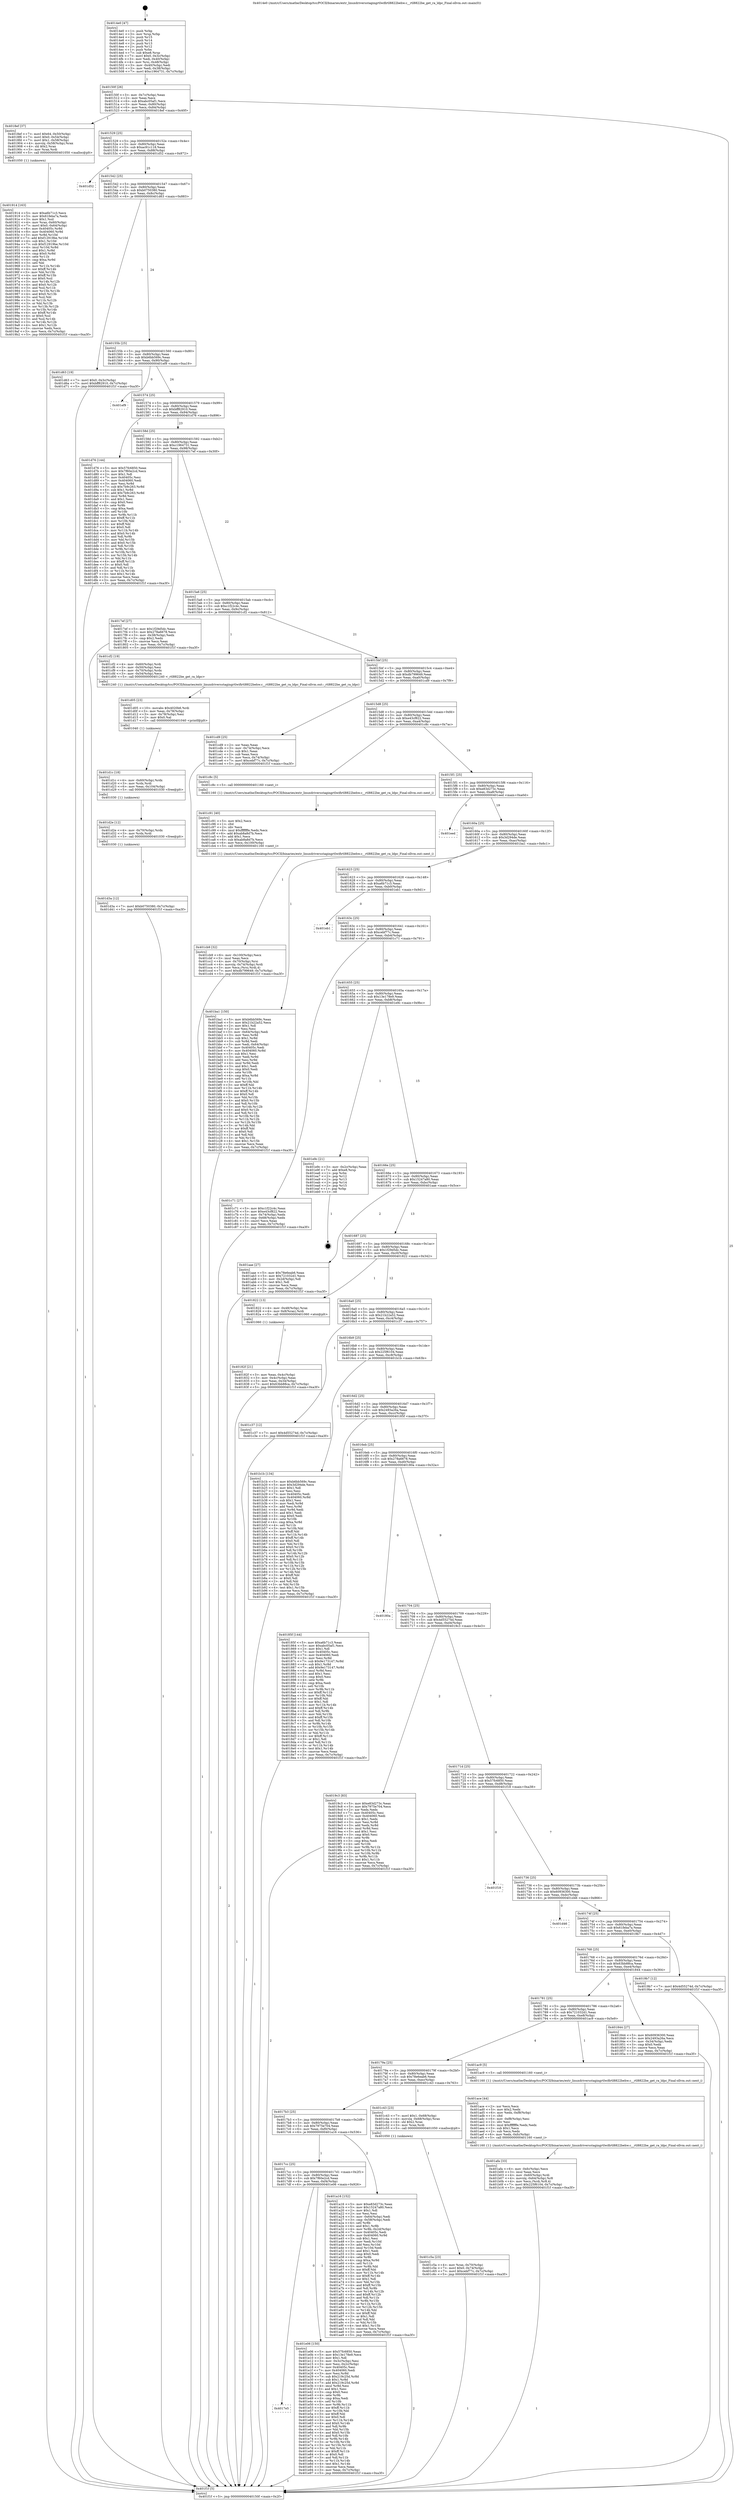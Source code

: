 digraph "0x4014e0" {
  label = "0x4014e0 (/mnt/c/Users/mathe/Desktop/tcc/POCII/binaries/extr_linuxdriversstagingrtlwifirtl8822behw.c__rtl8822be_get_ra_ldpc_Final-ollvm.out::main(0))"
  labelloc = "t"
  node[shape=record]

  Entry [label="",width=0.3,height=0.3,shape=circle,fillcolor=black,style=filled]
  "0x40150f" [label="{
     0x40150f [26]\l
     | [instrs]\l
     &nbsp;&nbsp;0x40150f \<+3\>: mov -0x7c(%rbp),%eax\l
     &nbsp;&nbsp;0x401512 \<+2\>: mov %eax,%ecx\l
     &nbsp;&nbsp;0x401514 \<+6\>: sub $0xabc05af1,%ecx\l
     &nbsp;&nbsp;0x40151a \<+3\>: mov %eax,-0x80(%rbp)\l
     &nbsp;&nbsp;0x40151d \<+6\>: mov %ecx,-0x84(%rbp)\l
     &nbsp;&nbsp;0x401523 \<+6\>: je 00000000004018ef \<main+0x40f\>\l
  }"]
  "0x4018ef" [label="{
     0x4018ef [37]\l
     | [instrs]\l
     &nbsp;&nbsp;0x4018ef \<+7\>: movl $0x64,-0x50(%rbp)\l
     &nbsp;&nbsp;0x4018f6 \<+7\>: movl $0x0,-0x54(%rbp)\l
     &nbsp;&nbsp;0x4018fd \<+7\>: movl $0x1,-0x58(%rbp)\l
     &nbsp;&nbsp;0x401904 \<+4\>: movslq -0x58(%rbp),%rax\l
     &nbsp;&nbsp;0x401908 \<+4\>: shl $0x2,%rax\l
     &nbsp;&nbsp;0x40190c \<+3\>: mov %rax,%rdi\l
     &nbsp;&nbsp;0x40190f \<+5\>: call 0000000000401050 \<malloc@plt\>\l
     | [calls]\l
     &nbsp;&nbsp;0x401050 \{1\} (unknown)\l
  }"]
  "0x401529" [label="{
     0x401529 [25]\l
     | [instrs]\l
     &nbsp;&nbsp;0x401529 \<+5\>: jmp 000000000040152e \<main+0x4e\>\l
     &nbsp;&nbsp;0x40152e \<+3\>: mov -0x80(%rbp),%eax\l
     &nbsp;&nbsp;0x401531 \<+5\>: sub $0xac91c118,%eax\l
     &nbsp;&nbsp;0x401536 \<+6\>: mov %eax,-0x88(%rbp)\l
     &nbsp;&nbsp;0x40153c \<+6\>: je 0000000000401d52 \<main+0x872\>\l
  }"]
  Exit [label="",width=0.3,height=0.3,shape=circle,fillcolor=black,style=filled,peripheries=2]
  "0x401d52" [label="{
     0x401d52\l
  }", style=dashed]
  "0x401542" [label="{
     0x401542 [25]\l
     | [instrs]\l
     &nbsp;&nbsp;0x401542 \<+5\>: jmp 0000000000401547 \<main+0x67\>\l
     &nbsp;&nbsp;0x401547 \<+3\>: mov -0x80(%rbp),%eax\l
     &nbsp;&nbsp;0x40154a \<+5\>: sub $0xb0750380,%eax\l
     &nbsp;&nbsp;0x40154f \<+6\>: mov %eax,-0x8c(%rbp)\l
     &nbsp;&nbsp;0x401555 \<+6\>: je 0000000000401d63 \<main+0x883\>\l
  }"]
  "0x4017e5" [label="{
     0x4017e5\l
  }", style=dashed]
  "0x401d63" [label="{
     0x401d63 [19]\l
     | [instrs]\l
     &nbsp;&nbsp;0x401d63 \<+7\>: movl $0x0,-0x3c(%rbp)\l
     &nbsp;&nbsp;0x401d6a \<+7\>: movl $0xbff82910,-0x7c(%rbp)\l
     &nbsp;&nbsp;0x401d71 \<+5\>: jmp 0000000000401f1f \<main+0xa3f\>\l
  }"]
  "0x40155b" [label="{
     0x40155b [25]\l
     | [instrs]\l
     &nbsp;&nbsp;0x40155b \<+5\>: jmp 0000000000401560 \<main+0x80\>\l
     &nbsp;&nbsp;0x401560 \<+3\>: mov -0x80(%rbp),%eax\l
     &nbsp;&nbsp;0x401563 \<+5\>: sub $0xb6bb569c,%eax\l
     &nbsp;&nbsp;0x401568 \<+6\>: mov %eax,-0x90(%rbp)\l
     &nbsp;&nbsp;0x40156e \<+6\>: je 0000000000401ef9 \<main+0xa19\>\l
  }"]
  "0x401e06" [label="{
     0x401e06 [150]\l
     | [instrs]\l
     &nbsp;&nbsp;0x401e06 \<+5\>: mov $0x57fc6850,%eax\l
     &nbsp;&nbsp;0x401e0b \<+5\>: mov $0x13e178e9,%ecx\l
     &nbsp;&nbsp;0x401e10 \<+2\>: mov $0x1,%dl\l
     &nbsp;&nbsp;0x401e12 \<+3\>: mov -0x3c(%rbp),%esi\l
     &nbsp;&nbsp;0x401e15 \<+3\>: mov %esi,-0x2c(%rbp)\l
     &nbsp;&nbsp;0x401e18 \<+7\>: mov 0x40405c,%esi\l
     &nbsp;&nbsp;0x401e1f \<+7\>: mov 0x404060,%edi\l
     &nbsp;&nbsp;0x401e26 \<+3\>: mov %esi,%r8d\l
     &nbsp;&nbsp;0x401e29 \<+7\>: sub $0x219c25d,%r8d\l
     &nbsp;&nbsp;0x401e30 \<+4\>: sub $0x1,%r8d\l
     &nbsp;&nbsp;0x401e34 \<+7\>: add $0x219c25d,%r8d\l
     &nbsp;&nbsp;0x401e3b \<+4\>: imul %r8d,%esi\l
     &nbsp;&nbsp;0x401e3f \<+3\>: and $0x1,%esi\l
     &nbsp;&nbsp;0x401e42 \<+3\>: cmp $0x0,%esi\l
     &nbsp;&nbsp;0x401e45 \<+4\>: sete %r9b\l
     &nbsp;&nbsp;0x401e49 \<+3\>: cmp $0xa,%edi\l
     &nbsp;&nbsp;0x401e4c \<+4\>: setl %r10b\l
     &nbsp;&nbsp;0x401e50 \<+3\>: mov %r9b,%r11b\l
     &nbsp;&nbsp;0x401e53 \<+4\>: xor $0xff,%r11b\l
     &nbsp;&nbsp;0x401e57 \<+3\>: mov %r10b,%bl\l
     &nbsp;&nbsp;0x401e5a \<+3\>: xor $0xff,%bl\l
     &nbsp;&nbsp;0x401e5d \<+3\>: xor $0x0,%dl\l
     &nbsp;&nbsp;0x401e60 \<+3\>: mov %r11b,%r14b\l
     &nbsp;&nbsp;0x401e63 \<+4\>: and $0x0,%r14b\l
     &nbsp;&nbsp;0x401e67 \<+3\>: and %dl,%r9b\l
     &nbsp;&nbsp;0x401e6a \<+3\>: mov %bl,%r15b\l
     &nbsp;&nbsp;0x401e6d \<+4\>: and $0x0,%r15b\l
     &nbsp;&nbsp;0x401e71 \<+3\>: and %dl,%r10b\l
     &nbsp;&nbsp;0x401e74 \<+3\>: or %r9b,%r14b\l
     &nbsp;&nbsp;0x401e77 \<+3\>: or %r10b,%r15b\l
     &nbsp;&nbsp;0x401e7a \<+3\>: xor %r15b,%r14b\l
     &nbsp;&nbsp;0x401e7d \<+3\>: or %bl,%r11b\l
     &nbsp;&nbsp;0x401e80 \<+4\>: xor $0xff,%r11b\l
     &nbsp;&nbsp;0x401e84 \<+3\>: or $0x0,%dl\l
     &nbsp;&nbsp;0x401e87 \<+3\>: and %dl,%r11b\l
     &nbsp;&nbsp;0x401e8a \<+3\>: or %r11b,%r14b\l
     &nbsp;&nbsp;0x401e8d \<+4\>: test $0x1,%r14b\l
     &nbsp;&nbsp;0x401e91 \<+3\>: cmovne %ecx,%eax\l
     &nbsp;&nbsp;0x401e94 \<+3\>: mov %eax,-0x7c(%rbp)\l
     &nbsp;&nbsp;0x401e97 \<+5\>: jmp 0000000000401f1f \<main+0xa3f\>\l
  }"]
  "0x401ef9" [label="{
     0x401ef9\l
  }", style=dashed]
  "0x401574" [label="{
     0x401574 [25]\l
     | [instrs]\l
     &nbsp;&nbsp;0x401574 \<+5\>: jmp 0000000000401579 \<main+0x99\>\l
     &nbsp;&nbsp;0x401579 \<+3\>: mov -0x80(%rbp),%eax\l
     &nbsp;&nbsp;0x40157c \<+5\>: sub $0xbff82910,%eax\l
     &nbsp;&nbsp;0x401581 \<+6\>: mov %eax,-0x94(%rbp)\l
     &nbsp;&nbsp;0x401587 \<+6\>: je 0000000000401d76 \<main+0x896\>\l
  }"]
  "0x401d3a" [label="{
     0x401d3a [12]\l
     | [instrs]\l
     &nbsp;&nbsp;0x401d3a \<+7\>: movl $0xb0750380,-0x7c(%rbp)\l
     &nbsp;&nbsp;0x401d41 \<+5\>: jmp 0000000000401f1f \<main+0xa3f\>\l
  }"]
  "0x401d76" [label="{
     0x401d76 [144]\l
     | [instrs]\l
     &nbsp;&nbsp;0x401d76 \<+5\>: mov $0x57fc6850,%eax\l
     &nbsp;&nbsp;0x401d7b \<+5\>: mov $0x7f60e2cd,%ecx\l
     &nbsp;&nbsp;0x401d80 \<+2\>: mov $0x1,%dl\l
     &nbsp;&nbsp;0x401d82 \<+7\>: mov 0x40405c,%esi\l
     &nbsp;&nbsp;0x401d89 \<+7\>: mov 0x404060,%edi\l
     &nbsp;&nbsp;0x401d90 \<+3\>: mov %esi,%r8d\l
     &nbsp;&nbsp;0x401d93 \<+7\>: sub $0x7b9c263,%r8d\l
     &nbsp;&nbsp;0x401d9a \<+4\>: sub $0x1,%r8d\l
     &nbsp;&nbsp;0x401d9e \<+7\>: add $0x7b9c263,%r8d\l
     &nbsp;&nbsp;0x401da5 \<+4\>: imul %r8d,%esi\l
     &nbsp;&nbsp;0x401da9 \<+3\>: and $0x1,%esi\l
     &nbsp;&nbsp;0x401dac \<+3\>: cmp $0x0,%esi\l
     &nbsp;&nbsp;0x401daf \<+4\>: sete %r9b\l
     &nbsp;&nbsp;0x401db3 \<+3\>: cmp $0xa,%edi\l
     &nbsp;&nbsp;0x401db6 \<+4\>: setl %r10b\l
     &nbsp;&nbsp;0x401dba \<+3\>: mov %r9b,%r11b\l
     &nbsp;&nbsp;0x401dbd \<+4\>: xor $0xff,%r11b\l
     &nbsp;&nbsp;0x401dc1 \<+3\>: mov %r10b,%bl\l
     &nbsp;&nbsp;0x401dc4 \<+3\>: xor $0xff,%bl\l
     &nbsp;&nbsp;0x401dc7 \<+3\>: xor $0x0,%dl\l
     &nbsp;&nbsp;0x401dca \<+3\>: mov %r11b,%r14b\l
     &nbsp;&nbsp;0x401dcd \<+4\>: and $0x0,%r14b\l
     &nbsp;&nbsp;0x401dd1 \<+3\>: and %dl,%r9b\l
     &nbsp;&nbsp;0x401dd4 \<+3\>: mov %bl,%r15b\l
     &nbsp;&nbsp;0x401dd7 \<+4\>: and $0x0,%r15b\l
     &nbsp;&nbsp;0x401ddb \<+3\>: and %dl,%r10b\l
     &nbsp;&nbsp;0x401dde \<+3\>: or %r9b,%r14b\l
     &nbsp;&nbsp;0x401de1 \<+3\>: or %r10b,%r15b\l
     &nbsp;&nbsp;0x401de4 \<+3\>: xor %r15b,%r14b\l
     &nbsp;&nbsp;0x401de7 \<+3\>: or %bl,%r11b\l
     &nbsp;&nbsp;0x401dea \<+4\>: xor $0xff,%r11b\l
     &nbsp;&nbsp;0x401dee \<+3\>: or $0x0,%dl\l
     &nbsp;&nbsp;0x401df1 \<+3\>: and %dl,%r11b\l
     &nbsp;&nbsp;0x401df4 \<+3\>: or %r11b,%r14b\l
     &nbsp;&nbsp;0x401df7 \<+4\>: test $0x1,%r14b\l
     &nbsp;&nbsp;0x401dfb \<+3\>: cmovne %ecx,%eax\l
     &nbsp;&nbsp;0x401dfe \<+3\>: mov %eax,-0x7c(%rbp)\l
     &nbsp;&nbsp;0x401e01 \<+5\>: jmp 0000000000401f1f \<main+0xa3f\>\l
  }"]
  "0x40158d" [label="{
     0x40158d [25]\l
     | [instrs]\l
     &nbsp;&nbsp;0x40158d \<+5\>: jmp 0000000000401592 \<main+0xb2\>\l
     &nbsp;&nbsp;0x401592 \<+3\>: mov -0x80(%rbp),%eax\l
     &nbsp;&nbsp;0x401595 \<+5\>: sub $0xc1964731,%eax\l
     &nbsp;&nbsp;0x40159a \<+6\>: mov %eax,-0x98(%rbp)\l
     &nbsp;&nbsp;0x4015a0 \<+6\>: je 00000000004017ef \<main+0x30f\>\l
  }"]
  "0x401d2e" [label="{
     0x401d2e [12]\l
     | [instrs]\l
     &nbsp;&nbsp;0x401d2e \<+4\>: mov -0x70(%rbp),%rdx\l
     &nbsp;&nbsp;0x401d32 \<+3\>: mov %rdx,%rdi\l
     &nbsp;&nbsp;0x401d35 \<+5\>: call 0000000000401030 \<free@plt\>\l
     | [calls]\l
     &nbsp;&nbsp;0x401030 \{1\} (unknown)\l
  }"]
  "0x4017ef" [label="{
     0x4017ef [27]\l
     | [instrs]\l
     &nbsp;&nbsp;0x4017ef \<+5\>: mov $0x1f29d5dc,%eax\l
     &nbsp;&nbsp;0x4017f4 \<+5\>: mov $0x278a6678,%ecx\l
     &nbsp;&nbsp;0x4017f9 \<+3\>: mov -0x38(%rbp),%edx\l
     &nbsp;&nbsp;0x4017fc \<+3\>: cmp $0x2,%edx\l
     &nbsp;&nbsp;0x4017ff \<+3\>: cmovne %ecx,%eax\l
     &nbsp;&nbsp;0x401802 \<+3\>: mov %eax,-0x7c(%rbp)\l
     &nbsp;&nbsp;0x401805 \<+5\>: jmp 0000000000401f1f \<main+0xa3f\>\l
  }"]
  "0x4015a6" [label="{
     0x4015a6 [25]\l
     | [instrs]\l
     &nbsp;&nbsp;0x4015a6 \<+5\>: jmp 00000000004015ab \<main+0xcb\>\l
     &nbsp;&nbsp;0x4015ab \<+3\>: mov -0x80(%rbp),%eax\l
     &nbsp;&nbsp;0x4015ae \<+5\>: sub $0xc1f22c4c,%eax\l
     &nbsp;&nbsp;0x4015b3 \<+6\>: mov %eax,-0x9c(%rbp)\l
     &nbsp;&nbsp;0x4015b9 \<+6\>: je 0000000000401cf2 \<main+0x812\>\l
  }"]
  "0x401f1f" [label="{
     0x401f1f [5]\l
     | [instrs]\l
     &nbsp;&nbsp;0x401f1f \<+5\>: jmp 000000000040150f \<main+0x2f\>\l
  }"]
  "0x4014e0" [label="{
     0x4014e0 [47]\l
     | [instrs]\l
     &nbsp;&nbsp;0x4014e0 \<+1\>: push %rbp\l
     &nbsp;&nbsp;0x4014e1 \<+3\>: mov %rsp,%rbp\l
     &nbsp;&nbsp;0x4014e4 \<+2\>: push %r15\l
     &nbsp;&nbsp;0x4014e6 \<+2\>: push %r14\l
     &nbsp;&nbsp;0x4014e8 \<+2\>: push %r13\l
     &nbsp;&nbsp;0x4014ea \<+2\>: push %r12\l
     &nbsp;&nbsp;0x4014ec \<+1\>: push %rbx\l
     &nbsp;&nbsp;0x4014ed \<+7\>: sub $0xe8,%rsp\l
     &nbsp;&nbsp;0x4014f4 \<+7\>: movl $0x0,-0x3c(%rbp)\l
     &nbsp;&nbsp;0x4014fb \<+3\>: mov %edi,-0x40(%rbp)\l
     &nbsp;&nbsp;0x4014fe \<+4\>: mov %rsi,-0x48(%rbp)\l
     &nbsp;&nbsp;0x401502 \<+3\>: mov -0x40(%rbp),%edi\l
     &nbsp;&nbsp;0x401505 \<+3\>: mov %edi,-0x38(%rbp)\l
     &nbsp;&nbsp;0x401508 \<+7\>: movl $0xc1964731,-0x7c(%rbp)\l
  }"]
  "0x401d1c" [label="{
     0x401d1c [18]\l
     | [instrs]\l
     &nbsp;&nbsp;0x401d1c \<+4\>: mov -0x60(%rbp),%rdx\l
     &nbsp;&nbsp;0x401d20 \<+3\>: mov %rdx,%rdi\l
     &nbsp;&nbsp;0x401d23 \<+6\>: mov %eax,-0x104(%rbp)\l
     &nbsp;&nbsp;0x401d29 \<+5\>: call 0000000000401030 \<free@plt\>\l
     | [calls]\l
     &nbsp;&nbsp;0x401030 \{1\} (unknown)\l
  }"]
  "0x401cf2" [label="{
     0x401cf2 [19]\l
     | [instrs]\l
     &nbsp;&nbsp;0x401cf2 \<+4\>: mov -0x60(%rbp),%rdi\l
     &nbsp;&nbsp;0x401cf6 \<+3\>: mov -0x50(%rbp),%esi\l
     &nbsp;&nbsp;0x401cf9 \<+4\>: mov -0x70(%rbp),%rdx\l
     &nbsp;&nbsp;0x401cfd \<+3\>: mov -0x54(%rbp),%ecx\l
     &nbsp;&nbsp;0x401d00 \<+5\>: call 0000000000401240 \<_rtl8822be_get_ra_ldpc\>\l
     | [calls]\l
     &nbsp;&nbsp;0x401240 \{1\} (/mnt/c/Users/mathe/Desktop/tcc/POCII/binaries/extr_linuxdriversstagingrtlwifirtl8822behw.c__rtl8822be_get_ra_ldpc_Final-ollvm.out::_rtl8822be_get_ra_ldpc)\l
  }"]
  "0x4015bf" [label="{
     0x4015bf [25]\l
     | [instrs]\l
     &nbsp;&nbsp;0x4015bf \<+5\>: jmp 00000000004015c4 \<main+0xe4\>\l
     &nbsp;&nbsp;0x4015c4 \<+3\>: mov -0x80(%rbp),%eax\l
     &nbsp;&nbsp;0x4015c7 \<+5\>: sub $0xdb799649,%eax\l
     &nbsp;&nbsp;0x4015cc \<+6\>: mov %eax,-0xa0(%rbp)\l
     &nbsp;&nbsp;0x4015d2 \<+6\>: je 0000000000401cd9 \<main+0x7f9\>\l
  }"]
  "0x401d05" [label="{
     0x401d05 [23]\l
     | [instrs]\l
     &nbsp;&nbsp;0x401d05 \<+10\>: movabs $0x4020b6,%rdi\l
     &nbsp;&nbsp;0x401d0f \<+3\>: mov %eax,-0x78(%rbp)\l
     &nbsp;&nbsp;0x401d12 \<+3\>: mov -0x78(%rbp),%esi\l
     &nbsp;&nbsp;0x401d15 \<+2\>: mov $0x0,%al\l
     &nbsp;&nbsp;0x401d17 \<+5\>: call 0000000000401040 \<printf@plt\>\l
     | [calls]\l
     &nbsp;&nbsp;0x401040 \{1\} (unknown)\l
  }"]
  "0x401cd9" [label="{
     0x401cd9 [25]\l
     | [instrs]\l
     &nbsp;&nbsp;0x401cd9 \<+2\>: xor %eax,%eax\l
     &nbsp;&nbsp;0x401cdb \<+3\>: mov -0x74(%rbp),%ecx\l
     &nbsp;&nbsp;0x401cde \<+3\>: sub $0x1,%eax\l
     &nbsp;&nbsp;0x401ce1 \<+2\>: sub %eax,%ecx\l
     &nbsp;&nbsp;0x401ce3 \<+3\>: mov %ecx,-0x74(%rbp)\l
     &nbsp;&nbsp;0x401ce6 \<+7\>: movl $0xcebf77c,-0x7c(%rbp)\l
     &nbsp;&nbsp;0x401ced \<+5\>: jmp 0000000000401f1f \<main+0xa3f\>\l
  }"]
  "0x4015d8" [label="{
     0x4015d8 [25]\l
     | [instrs]\l
     &nbsp;&nbsp;0x4015d8 \<+5\>: jmp 00000000004015dd \<main+0xfd\>\l
     &nbsp;&nbsp;0x4015dd \<+3\>: mov -0x80(%rbp),%eax\l
     &nbsp;&nbsp;0x4015e0 \<+5\>: sub $0xe43cf822,%eax\l
     &nbsp;&nbsp;0x4015e5 \<+6\>: mov %eax,-0xa4(%rbp)\l
     &nbsp;&nbsp;0x4015eb \<+6\>: je 0000000000401c8c \<main+0x7ac\>\l
  }"]
  "0x401cb9" [label="{
     0x401cb9 [32]\l
     | [instrs]\l
     &nbsp;&nbsp;0x401cb9 \<+6\>: mov -0x100(%rbp),%ecx\l
     &nbsp;&nbsp;0x401cbf \<+3\>: imul %eax,%ecx\l
     &nbsp;&nbsp;0x401cc2 \<+4\>: mov -0x70(%rbp),%rsi\l
     &nbsp;&nbsp;0x401cc6 \<+4\>: movslq -0x74(%rbp),%rdi\l
     &nbsp;&nbsp;0x401cca \<+3\>: mov %ecx,(%rsi,%rdi,4)\l
     &nbsp;&nbsp;0x401ccd \<+7\>: movl $0xdb799649,-0x7c(%rbp)\l
     &nbsp;&nbsp;0x401cd4 \<+5\>: jmp 0000000000401f1f \<main+0xa3f\>\l
  }"]
  "0x401c8c" [label="{
     0x401c8c [5]\l
     | [instrs]\l
     &nbsp;&nbsp;0x401c8c \<+5\>: call 0000000000401160 \<next_i\>\l
     | [calls]\l
     &nbsp;&nbsp;0x401160 \{1\} (/mnt/c/Users/mathe/Desktop/tcc/POCII/binaries/extr_linuxdriversstagingrtlwifirtl8822behw.c__rtl8822be_get_ra_ldpc_Final-ollvm.out::next_i)\l
  }"]
  "0x4015f1" [label="{
     0x4015f1 [25]\l
     | [instrs]\l
     &nbsp;&nbsp;0x4015f1 \<+5\>: jmp 00000000004015f6 \<main+0x116\>\l
     &nbsp;&nbsp;0x4015f6 \<+3\>: mov -0x80(%rbp),%eax\l
     &nbsp;&nbsp;0x4015f9 \<+5\>: sub $0xe83d273c,%eax\l
     &nbsp;&nbsp;0x4015fe \<+6\>: mov %eax,-0xa8(%rbp)\l
     &nbsp;&nbsp;0x401604 \<+6\>: je 0000000000401eed \<main+0xa0d\>\l
  }"]
  "0x401c91" [label="{
     0x401c91 [40]\l
     | [instrs]\l
     &nbsp;&nbsp;0x401c91 \<+5\>: mov $0x2,%ecx\l
     &nbsp;&nbsp;0x401c96 \<+1\>: cltd\l
     &nbsp;&nbsp;0x401c97 \<+2\>: idiv %ecx\l
     &nbsp;&nbsp;0x401c99 \<+6\>: imul $0xfffffffe,%edx,%ecx\l
     &nbsp;&nbsp;0x401c9f \<+6\>: add $0xab8a8d7b,%ecx\l
     &nbsp;&nbsp;0x401ca5 \<+3\>: add $0x1,%ecx\l
     &nbsp;&nbsp;0x401ca8 \<+6\>: sub $0xab8a8d7b,%ecx\l
     &nbsp;&nbsp;0x401cae \<+6\>: mov %ecx,-0x100(%rbp)\l
     &nbsp;&nbsp;0x401cb4 \<+5\>: call 0000000000401160 \<next_i\>\l
     | [calls]\l
     &nbsp;&nbsp;0x401160 \{1\} (/mnt/c/Users/mathe/Desktop/tcc/POCII/binaries/extr_linuxdriversstagingrtlwifirtl8822behw.c__rtl8822be_get_ra_ldpc_Final-ollvm.out::next_i)\l
  }"]
  "0x401eed" [label="{
     0x401eed\l
  }", style=dashed]
  "0x40160a" [label="{
     0x40160a [25]\l
     | [instrs]\l
     &nbsp;&nbsp;0x40160a \<+5\>: jmp 000000000040160f \<main+0x12f\>\l
     &nbsp;&nbsp;0x40160f \<+3\>: mov -0x80(%rbp),%eax\l
     &nbsp;&nbsp;0x401612 \<+5\>: sub $0x3d294de,%eax\l
     &nbsp;&nbsp;0x401617 \<+6\>: mov %eax,-0xac(%rbp)\l
     &nbsp;&nbsp;0x40161d \<+6\>: je 0000000000401ba1 \<main+0x6c1\>\l
  }"]
  "0x401c5a" [label="{
     0x401c5a [23]\l
     | [instrs]\l
     &nbsp;&nbsp;0x401c5a \<+4\>: mov %rax,-0x70(%rbp)\l
     &nbsp;&nbsp;0x401c5e \<+7\>: movl $0x0,-0x74(%rbp)\l
     &nbsp;&nbsp;0x401c65 \<+7\>: movl $0xcebf77c,-0x7c(%rbp)\l
     &nbsp;&nbsp;0x401c6c \<+5\>: jmp 0000000000401f1f \<main+0xa3f\>\l
  }"]
  "0x401ba1" [label="{
     0x401ba1 [150]\l
     | [instrs]\l
     &nbsp;&nbsp;0x401ba1 \<+5\>: mov $0xb6bb569c,%eax\l
     &nbsp;&nbsp;0x401ba6 \<+5\>: mov $0x21b22a52,%ecx\l
     &nbsp;&nbsp;0x401bab \<+2\>: mov $0x1,%dl\l
     &nbsp;&nbsp;0x401bad \<+2\>: xor %esi,%esi\l
     &nbsp;&nbsp;0x401baf \<+3\>: mov -0x64(%rbp),%edi\l
     &nbsp;&nbsp;0x401bb2 \<+3\>: mov %esi,%r8d\l
     &nbsp;&nbsp;0x401bb5 \<+4\>: sub $0x1,%r8d\l
     &nbsp;&nbsp;0x401bb9 \<+3\>: sub %r8d,%edi\l
     &nbsp;&nbsp;0x401bbc \<+3\>: mov %edi,-0x64(%rbp)\l
     &nbsp;&nbsp;0x401bbf \<+7\>: mov 0x40405c,%edi\l
     &nbsp;&nbsp;0x401bc6 \<+8\>: mov 0x404060,%r8d\l
     &nbsp;&nbsp;0x401bce \<+3\>: sub $0x1,%esi\l
     &nbsp;&nbsp;0x401bd1 \<+3\>: mov %edi,%r9d\l
     &nbsp;&nbsp;0x401bd4 \<+3\>: add %esi,%r9d\l
     &nbsp;&nbsp;0x401bd7 \<+4\>: imul %r9d,%edi\l
     &nbsp;&nbsp;0x401bdb \<+3\>: and $0x1,%edi\l
     &nbsp;&nbsp;0x401bde \<+3\>: cmp $0x0,%edi\l
     &nbsp;&nbsp;0x401be1 \<+4\>: sete %r10b\l
     &nbsp;&nbsp;0x401be5 \<+4\>: cmp $0xa,%r8d\l
     &nbsp;&nbsp;0x401be9 \<+4\>: setl %r11b\l
     &nbsp;&nbsp;0x401bed \<+3\>: mov %r10b,%bl\l
     &nbsp;&nbsp;0x401bf0 \<+3\>: xor $0xff,%bl\l
     &nbsp;&nbsp;0x401bf3 \<+3\>: mov %r11b,%r14b\l
     &nbsp;&nbsp;0x401bf6 \<+4\>: xor $0xff,%r14b\l
     &nbsp;&nbsp;0x401bfa \<+3\>: xor $0x0,%dl\l
     &nbsp;&nbsp;0x401bfd \<+3\>: mov %bl,%r15b\l
     &nbsp;&nbsp;0x401c00 \<+4\>: and $0x0,%r15b\l
     &nbsp;&nbsp;0x401c04 \<+3\>: and %dl,%r10b\l
     &nbsp;&nbsp;0x401c07 \<+3\>: mov %r14b,%r12b\l
     &nbsp;&nbsp;0x401c0a \<+4\>: and $0x0,%r12b\l
     &nbsp;&nbsp;0x401c0e \<+3\>: and %dl,%r11b\l
     &nbsp;&nbsp;0x401c11 \<+3\>: or %r10b,%r15b\l
     &nbsp;&nbsp;0x401c14 \<+3\>: or %r11b,%r12b\l
     &nbsp;&nbsp;0x401c17 \<+3\>: xor %r12b,%r15b\l
     &nbsp;&nbsp;0x401c1a \<+3\>: or %r14b,%bl\l
     &nbsp;&nbsp;0x401c1d \<+3\>: xor $0xff,%bl\l
     &nbsp;&nbsp;0x401c20 \<+3\>: or $0x0,%dl\l
     &nbsp;&nbsp;0x401c23 \<+2\>: and %dl,%bl\l
     &nbsp;&nbsp;0x401c25 \<+3\>: or %bl,%r15b\l
     &nbsp;&nbsp;0x401c28 \<+4\>: test $0x1,%r15b\l
     &nbsp;&nbsp;0x401c2c \<+3\>: cmovne %ecx,%eax\l
     &nbsp;&nbsp;0x401c2f \<+3\>: mov %eax,-0x7c(%rbp)\l
     &nbsp;&nbsp;0x401c32 \<+5\>: jmp 0000000000401f1f \<main+0xa3f\>\l
  }"]
  "0x401623" [label="{
     0x401623 [25]\l
     | [instrs]\l
     &nbsp;&nbsp;0x401623 \<+5\>: jmp 0000000000401628 \<main+0x148\>\l
     &nbsp;&nbsp;0x401628 \<+3\>: mov -0x80(%rbp),%eax\l
     &nbsp;&nbsp;0x40162b \<+5\>: sub $0xa6b71c3,%eax\l
     &nbsp;&nbsp;0x401630 \<+6\>: mov %eax,-0xb0(%rbp)\l
     &nbsp;&nbsp;0x401636 \<+6\>: je 0000000000401eb1 \<main+0x9d1\>\l
  }"]
  "0x401afa" [label="{
     0x401afa [33]\l
     | [instrs]\l
     &nbsp;&nbsp;0x401afa \<+6\>: mov -0xfc(%rbp),%ecx\l
     &nbsp;&nbsp;0x401b00 \<+3\>: imul %eax,%ecx\l
     &nbsp;&nbsp;0x401b03 \<+4\>: mov -0x60(%rbp),%rdi\l
     &nbsp;&nbsp;0x401b07 \<+4\>: movslq -0x64(%rbp),%r8\l
     &nbsp;&nbsp;0x401b0b \<+4\>: mov %ecx,(%rdi,%r8,4)\l
     &nbsp;&nbsp;0x401b0f \<+7\>: movl $0x225f6104,-0x7c(%rbp)\l
     &nbsp;&nbsp;0x401b16 \<+5\>: jmp 0000000000401f1f \<main+0xa3f\>\l
  }"]
  "0x401eb1" [label="{
     0x401eb1\l
  }", style=dashed]
  "0x40163c" [label="{
     0x40163c [25]\l
     | [instrs]\l
     &nbsp;&nbsp;0x40163c \<+5\>: jmp 0000000000401641 \<main+0x161\>\l
     &nbsp;&nbsp;0x401641 \<+3\>: mov -0x80(%rbp),%eax\l
     &nbsp;&nbsp;0x401644 \<+5\>: sub $0xcebf77c,%eax\l
     &nbsp;&nbsp;0x401649 \<+6\>: mov %eax,-0xb4(%rbp)\l
     &nbsp;&nbsp;0x40164f \<+6\>: je 0000000000401c71 \<main+0x791\>\l
  }"]
  "0x401ace" [label="{
     0x401ace [44]\l
     | [instrs]\l
     &nbsp;&nbsp;0x401ace \<+2\>: xor %ecx,%ecx\l
     &nbsp;&nbsp;0x401ad0 \<+5\>: mov $0x2,%edx\l
     &nbsp;&nbsp;0x401ad5 \<+6\>: mov %edx,-0xf8(%rbp)\l
     &nbsp;&nbsp;0x401adb \<+1\>: cltd\l
     &nbsp;&nbsp;0x401adc \<+6\>: mov -0xf8(%rbp),%esi\l
     &nbsp;&nbsp;0x401ae2 \<+2\>: idiv %esi\l
     &nbsp;&nbsp;0x401ae4 \<+6\>: imul $0xfffffffe,%edx,%edx\l
     &nbsp;&nbsp;0x401aea \<+3\>: sub $0x1,%ecx\l
     &nbsp;&nbsp;0x401aed \<+2\>: sub %ecx,%edx\l
     &nbsp;&nbsp;0x401aef \<+6\>: mov %edx,-0xfc(%rbp)\l
     &nbsp;&nbsp;0x401af5 \<+5\>: call 0000000000401160 \<next_i\>\l
     | [calls]\l
     &nbsp;&nbsp;0x401160 \{1\} (/mnt/c/Users/mathe/Desktop/tcc/POCII/binaries/extr_linuxdriversstagingrtlwifirtl8822behw.c__rtl8822be_get_ra_ldpc_Final-ollvm.out::next_i)\l
  }"]
  "0x401c71" [label="{
     0x401c71 [27]\l
     | [instrs]\l
     &nbsp;&nbsp;0x401c71 \<+5\>: mov $0xc1f22c4c,%eax\l
     &nbsp;&nbsp;0x401c76 \<+5\>: mov $0xe43cf822,%ecx\l
     &nbsp;&nbsp;0x401c7b \<+3\>: mov -0x74(%rbp),%edx\l
     &nbsp;&nbsp;0x401c7e \<+3\>: cmp -0x68(%rbp),%edx\l
     &nbsp;&nbsp;0x401c81 \<+3\>: cmovl %ecx,%eax\l
     &nbsp;&nbsp;0x401c84 \<+3\>: mov %eax,-0x7c(%rbp)\l
     &nbsp;&nbsp;0x401c87 \<+5\>: jmp 0000000000401f1f \<main+0xa3f\>\l
  }"]
  "0x401655" [label="{
     0x401655 [25]\l
     | [instrs]\l
     &nbsp;&nbsp;0x401655 \<+5\>: jmp 000000000040165a \<main+0x17a\>\l
     &nbsp;&nbsp;0x40165a \<+3\>: mov -0x80(%rbp),%eax\l
     &nbsp;&nbsp;0x40165d \<+5\>: sub $0x13e178e9,%eax\l
     &nbsp;&nbsp;0x401662 \<+6\>: mov %eax,-0xb8(%rbp)\l
     &nbsp;&nbsp;0x401668 \<+6\>: je 0000000000401e9c \<main+0x9bc\>\l
  }"]
  "0x4017cc" [label="{
     0x4017cc [25]\l
     | [instrs]\l
     &nbsp;&nbsp;0x4017cc \<+5\>: jmp 00000000004017d1 \<main+0x2f1\>\l
     &nbsp;&nbsp;0x4017d1 \<+3\>: mov -0x80(%rbp),%eax\l
     &nbsp;&nbsp;0x4017d4 \<+5\>: sub $0x7f60e2cd,%eax\l
     &nbsp;&nbsp;0x4017d9 \<+6\>: mov %eax,-0xf4(%rbp)\l
     &nbsp;&nbsp;0x4017df \<+6\>: je 0000000000401e06 \<main+0x926\>\l
  }"]
  "0x401e9c" [label="{
     0x401e9c [21]\l
     | [instrs]\l
     &nbsp;&nbsp;0x401e9c \<+3\>: mov -0x2c(%rbp),%eax\l
     &nbsp;&nbsp;0x401e9f \<+7\>: add $0xe8,%rsp\l
     &nbsp;&nbsp;0x401ea6 \<+1\>: pop %rbx\l
     &nbsp;&nbsp;0x401ea7 \<+2\>: pop %r12\l
     &nbsp;&nbsp;0x401ea9 \<+2\>: pop %r13\l
     &nbsp;&nbsp;0x401eab \<+2\>: pop %r14\l
     &nbsp;&nbsp;0x401ead \<+2\>: pop %r15\l
     &nbsp;&nbsp;0x401eaf \<+1\>: pop %rbp\l
     &nbsp;&nbsp;0x401eb0 \<+1\>: ret\l
  }"]
  "0x40166e" [label="{
     0x40166e [25]\l
     | [instrs]\l
     &nbsp;&nbsp;0x40166e \<+5\>: jmp 0000000000401673 \<main+0x193\>\l
     &nbsp;&nbsp;0x401673 \<+3\>: mov -0x80(%rbp),%eax\l
     &nbsp;&nbsp;0x401676 \<+5\>: sub $0x15247a80,%eax\l
     &nbsp;&nbsp;0x40167b \<+6\>: mov %eax,-0xbc(%rbp)\l
     &nbsp;&nbsp;0x401681 \<+6\>: je 0000000000401aae \<main+0x5ce\>\l
  }"]
  "0x401a16" [label="{
     0x401a16 [152]\l
     | [instrs]\l
     &nbsp;&nbsp;0x401a16 \<+5\>: mov $0xe83d273c,%eax\l
     &nbsp;&nbsp;0x401a1b \<+5\>: mov $0x15247a80,%ecx\l
     &nbsp;&nbsp;0x401a20 \<+2\>: mov $0x1,%dl\l
     &nbsp;&nbsp;0x401a22 \<+2\>: xor %esi,%esi\l
     &nbsp;&nbsp;0x401a24 \<+3\>: mov -0x64(%rbp),%edi\l
     &nbsp;&nbsp;0x401a27 \<+3\>: cmp -0x58(%rbp),%edi\l
     &nbsp;&nbsp;0x401a2a \<+4\>: setl %r8b\l
     &nbsp;&nbsp;0x401a2e \<+4\>: and $0x1,%r8b\l
     &nbsp;&nbsp;0x401a32 \<+4\>: mov %r8b,-0x2d(%rbp)\l
     &nbsp;&nbsp;0x401a36 \<+7\>: mov 0x40405c,%edi\l
     &nbsp;&nbsp;0x401a3d \<+8\>: mov 0x404060,%r9d\l
     &nbsp;&nbsp;0x401a45 \<+3\>: sub $0x1,%esi\l
     &nbsp;&nbsp;0x401a48 \<+3\>: mov %edi,%r10d\l
     &nbsp;&nbsp;0x401a4b \<+3\>: add %esi,%r10d\l
     &nbsp;&nbsp;0x401a4e \<+4\>: imul %r10d,%edi\l
     &nbsp;&nbsp;0x401a52 \<+3\>: and $0x1,%edi\l
     &nbsp;&nbsp;0x401a55 \<+3\>: cmp $0x0,%edi\l
     &nbsp;&nbsp;0x401a58 \<+4\>: sete %r8b\l
     &nbsp;&nbsp;0x401a5c \<+4\>: cmp $0xa,%r9d\l
     &nbsp;&nbsp;0x401a60 \<+4\>: setl %r11b\l
     &nbsp;&nbsp;0x401a64 \<+3\>: mov %r8b,%bl\l
     &nbsp;&nbsp;0x401a67 \<+3\>: xor $0xff,%bl\l
     &nbsp;&nbsp;0x401a6a \<+3\>: mov %r11b,%r14b\l
     &nbsp;&nbsp;0x401a6d \<+4\>: xor $0xff,%r14b\l
     &nbsp;&nbsp;0x401a71 \<+3\>: xor $0x1,%dl\l
     &nbsp;&nbsp;0x401a74 \<+3\>: mov %bl,%r15b\l
     &nbsp;&nbsp;0x401a77 \<+4\>: and $0xff,%r15b\l
     &nbsp;&nbsp;0x401a7b \<+3\>: and %dl,%r8b\l
     &nbsp;&nbsp;0x401a7e \<+3\>: mov %r14b,%r12b\l
     &nbsp;&nbsp;0x401a81 \<+4\>: and $0xff,%r12b\l
     &nbsp;&nbsp;0x401a85 \<+3\>: and %dl,%r11b\l
     &nbsp;&nbsp;0x401a88 \<+3\>: or %r8b,%r15b\l
     &nbsp;&nbsp;0x401a8b \<+3\>: or %r11b,%r12b\l
     &nbsp;&nbsp;0x401a8e \<+3\>: xor %r12b,%r15b\l
     &nbsp;&nbsp;0x401a91 \<+3\>: or %r14b,%bl\l
     &nbsp;&nbsp;0x401a94 \<+3\>: xor $0xff,%bl\l
     &nbsp;&nbsp;0x401a97 \<+3\>: or $0x1,%dl\l
     &nbsp;&nbsp;0x401a9a \<+2\>: and %dl,%bl\l
     &nbsp;&nbsp;0x401a9c \<+3\>: or %bl,%r15b\l
     &nbsp;&nbsp;0x401a9f \<+4\>: test $0x1,%r15b\l
     &nbsp;&nbsp;0x401aa3 \<+3\>: cmovne %ecx,%eax\l
     &nbsp;&nbsp;0x401aa6 \<+3\>: mov %eax,-0x7c(%rbp)\l
     &nbsp;&nbsp;0x401aa9 \<+5\>: jmp 0000000000401f1f \<main+0xa3f\>\l
  }"]
  "0x401aae" [label="{
     0x401aae [27]\l
     | [instrs]\l
     &nbsp;&nbsp;0x401aae \<+5\>: mov $0x78e6eab6,%eax\l
     &nbsp;&nbsp;0x401ab3 \<+5\>: mov $0x721032d1,%ecx\l
     &nbsp;&nbsp;0x401ab8 \<+3\>: mov -0x2d(%rbp),%dl\l
     &nbsp;&nbsp;0x401abb \<+3\>: test $0x1,%dl\l
     &nbsp;&nbsp;0x401abe \<+3\>: cmovne %ecx,%eax\l
     &nbsp;&nbsp;0x401ac1 \<+3\>: mov %eax,-0x7c(%rbp)\l
     &nbsp;&nbsp;0x401ac4 \<+5\>: jmp 0000000000401f1f \<main+0xa3f\>\l
  }"]
  "0x401687" [label="{
     0x401687 [25]\l
     | [instrs]\l
     &nbsp;&nbsp;0x401687 \<+5\>: jmp 000000000040168c \<main+0x1ac\>\l
     &nbsp;&nbsp;0x40168c \<+3\>: mov -0x80(%rbp),%eax\l
     &nbsp;&nbsp;0x40168f \<+5\>: sub $0x1f29d5dc,%eax\l
     &nbsp;&nbsp;0x401694 \<+6\>: mov %eax,-0xc0(%rbp)\l
     &nbsp;&nbsp;0x40169a \<+6\>: je 0000000000401822 \<main+0x342\>\l
  }"]
  "0x4017b3" [label="{
     0x4017b3 [25]\l
     | [instrs]\l
     &nbsp;&nbsp;0x4017b3 \<+5\>: jmp 00000000004017b8 \<main+0x2d8\>\l
     &nbsp;&nbsp;0x4017b8 \<+3\>: mov -0x80(%rbp),%eax\l
     &nbsp;&nbsp;0x4017bb \<+5\>: sub $0x7975e704,%eax\l
     &nbsp;&nbsp;0x4017c0 \<+6\>: mov %eax,-0xf0(%rbp)\l
     &nbsp;&nbsp;0x4017c6 \<+6\>: je 0000000000401a16 \<main+0x536\>\l
  }"]
  "0x401822" [label="{
     0x401822 [13]\l
     | [instrs]\l
     &nbsp;&nbsp;0x401822 \<+4\>: mov -0x48(%rbp),%rax\l
     &nbsp;&nbsp;0x401826 \<+4\>: mov 0x8(%rax),%rdi\l
     &nbsp;&nbsp;0x40182a \<+5\>: call 0000000000401060 \<atoi@plt\>\l
     | [calls]\l
     &nbsp;&nbsp;0x401060 \{1\} (unknown)\l
  }"]
  "0x4016a0" [label="{
     0x4016a0 [25]\l
     | [instrs]\l
     &nbsp;&nbsp;0x4016a0 \<+5\>: jmp 00000000004016a5 \<main+0x1c5\>\l
     &nbsp;&nbsp;0x4016a5 \<+3\>: mov -0x80(%rbp),%eax\l
     &nbsp;&nbsp;0x4016a8 \<+5\>: sub $0x21b22a52,%eax\l
     &nbsp;&nbsp;0x4016ad \<+6\>: mov %eax,-0xc4(%rbp)\l
     &nbsp;&nbsp;0x4016b3 \<+6\>: je 0000000000401c37 \<main+0x757\>\l
  }"]
  "0x40182f" [label="{
     0x40182f [21]\l
     | [instrs]\l
     &nbsp;&nbsp;0x40182f \<+3\>: mov %eax,-0x4c(%rbp)\l
     &nbsp;&nbsp;0x401832 \<+3\>: mov -0x4c(%rbp),%eax\l
     &nbsp;&nbsp;0x401835 \<+3\>: mov %eax,-0x34(%rbp)\l
     &nbsp;&nbsp;0x401838 \<+7\>: movl $0x63bb88ca,-0x7c(%rbp)\l
     &nbsp;&nbsp;0x40183f \<+5\>: jmp 0000000000401f1f \<main+0xa3f\>\l
  }"]
  "0x401c43" [label="{
     0x401c43 [23]\l
     | [instrs]\l
     &nbsp;&nbsp;0x401c43 \<+7\>: movl $0x1,-0x68(%rbp)\l
     &nbsp;&nbsp;0x401c4a \<+4\>: movslq -0x68(%rbp),%rax\l
     &nbsp;&nbsp;0x401c4e \<+4\>: shl $0x2,%rax\l
     &nbsp;&nbsp;0x401c52 \<+3\>: mov %rax,%rdi\l
     &nbsp;&nbsp;0x401c55 \<+5\>: call 0000000000401050 \<malloc@plt\>\l
     | [calls]\l
     &nbsp;&nbsp;0x401050 \{1\} (unknown)\l
  }"]
  "0x401c37" [label="{
     0x401c37 [12]\l
     | [instrs]\l
     &nbsp;&nbsp;0x401c37 \<+7\>: movl $0x4d55274d,-0x7c(%rbp)\l
     &nbsp;&nbsp;0x401c3e \<+5\>: jmp 0000000000401f1f \<main+0xa3f\>\l
  }"]
  "0x4016b9" [label="{
     0x4016b9 [25]\l
     | [instrs]\l
     &nbsp;&nbsp;0x4016b9 \<+5\>: jmp 00000000004016be \<main+0x1de\>\l
     &nbsp;&nbsp;0x4016be \<+3\>: mov -0x80(%rbp),%eax\l
     &nbsp;&nbsp;0x4016c1 \<+5\>: sub $0x225f6104,%eax\l
     &nbsp;&nbsp;0x4016c6 \<+6\>: mov %eax,-0xc8(%rbp)\l
     &nbsp;&nbsp;0x4016cc \<+6\>: je 0000000000401b1b \<main+0x63b\>\l
  }"]
  "0x40179a" [label="{
     0x40179a [25]\l
     | [instrs]\l
     &nbsp;&nbsp;0x40179a \<+5\>: jmp 000000000040179f \<main+0x2bf\>\l
     &nbsp;&nbsp;0x40179f \<+3\>: mov -0x80(%rbp),%eax\l
     &nbsp;&nbsp;0x4017a2 \<+5\>: sub $0x78e6eab6,%eax\l
     &nbsp;&nbsp;0x4017a7 \<+6\>: mov %eax,-0xec(%rbp)\l
     &nbsp;&nbsp;0x4017ad \<+6\>: je 0000000000401c43 \<main+0x763\>\l
  }"]
  "0x401b1b" [label="{
     0x401b1b [134]\l
     | [instrs]\l
     &nbsp;&nbsp;0x401b1b \<+5\>: mov $0xb6bb569c,%eax\l
     &nbsp;&nbsp;0x401b20 \<+5\>: mov $0x3d294de,%ecx\l
     &nbsp;&nbsp;0x401b25 \<+2\>: mov $0x1,%dl\l
     &nbsp;&nbsp;0x401b27 \<+2\>: xor %esi,%esi\l
     &nbsp;&nbsp;0x401b29 \<+7\>: mov 0x40405c,%edi\l
     &nbsp;&nbsp;0x401b30 \<+8\>: mov 0x404060,%r8d\l
     &nbsp;&nbsp;0x401b38 \<+3\>: sub $0x1,%esi\l
     &nbsp;&nbsp;0x401b3b \<+3\>: mov %edi,%r9d\l
     &nbsp;&nbsp;0x401b3e \<+3\>: add %esi,%r9d\l
     &nbsp;&nbsp;0x401b41 \<+4\>: imul %r9d,%edi\l
     &nbsp;&nbsp;0x401b45 \<+3\>: and $0x1,%edi\l
     &nbsp;&nbsp;0x401b48 \<+3\>: cmp $0x0,%edi\l
     &nbsp;&nbsp;0x401b4b \<+4\>: sete %r10b\l
     &nbsp;&nbsp;0x401b4f \<+4\>: cmp $0xa,%r8d\l
     &nbsp;&nbsp;0x401b53 \<+4\>: setl %r11b\l
     &nbsp;&nbsp;0x401b57 \<+3\>: mov %r10b,%bl\l
     &nbsp;&nbsp;0x401b5a \<+3\>: xor $0xff,%bl\l
     &nbsp;&nbsp;0x401b5d \<+3\>: mov %r11b,%r14b\l
     &nbsp;&nbsp;0x401b60 \<+4\>: xor $0xff,%r14b\l
     &nbsp;&nbsp;0x401b64 \<+3\>: xor $0x0,%dl\l
     &nbsp;&nbsp;0x401b67 \<+3\>: mov %bl,%r15b\l
     &nbsp;&nbsp;0x401b6a \<+4\>: and $0x0,%r15b\l
     &nbsp;&nbsp;0x401b6e \<+3\>: and %dl,%r10b\l
     &nbsp;&nbsp;0x401b71 \<+3\>: mov %r14b,%r12b\l
     &nbsp;&nbsp;0x401b74 \<+4\>: and $0x0,%r12b\l
     &nbsp;&nbsp;0x401b78 \<+3\>: and %dl,%r11b\l
     &nbsp;&nbsp;0x401b7b \<+3\>: or %r10b,%r15b\l
     &nbsp;&nbsp;0x401b7e \<+3\>: or %r11b,%r12b\l
     &nbsp;&nbsp;0x401b81 \<+3\>: xor %r12b,%r15b\l
     &nbsp;&nbsp;0x401b84 \<+3\>: or %r14b,%bl\l
     &nbsp;&nbsp;0x401b87 \<+3\>: xor $0xff,%bl\l
     &nbsp;&nbsp;0x401b8a \<+3\>: or $0x0,%dl\l
     &nbsp;&nbsp;0x401b8d \<+2\>: and %dl,%bl\l
     &nbsp;&nbsp;0x401b8f \<+3\>: or %bl,%r15b\l
     &nbsp;&nbsp;0x401b92 \<+4\>: test $0x1,%r15b\l
     &nbsp;&nbsp;0x401b96 \<+3\>: cmovne %ecx,%eax\l
     &nbsp;&nbsp;0x401b99 \<+3\>: mov %eax,-0x7c(%rbp)\l
     &nbsp;&nbsp;0x401b9c \<+5\>: jmp 0000000000401f1f \<main+0xa3f\>\l
  }"]
  "0x4016d2" [label="{
     0x4016d2 [25]\l
     | [instrs]\l
     &nbsp;&nbsp;0x4016d2 \<+5\>: jmp 00000000004016d7 \<main+0x1f7\>\l
     &nbsp;&nbsp;0x4016d7 \<+3\>: mov -0x80(%rbp),%eax\l
     &nbsp;&nbsp;0x4016da \<+5\>: sub $0x2493a26a,%eax\l
     &nbsp;&nbsp;0x4016df \<+6\>: mov %eax,-0xcc(%rbp)\l
     &nbsp;&nbsp;0x4016e5 \<+6\>: je 000000000040185f \<main+0x37f\>\l
  }"]
  "0x401ac9" [label="{
     0x401ac9 [5]\l
     | [instrs]\l
     &nbsp;&nbsp;0x401ac9 \<+5\>: call 0000000000401160 \<next_i\>\l
     | [calls]\l
     &nbsp;&nbsp;0x401160 \{1\} (/mnt/c/Users/mathe/Desktop/tcc/POCII/binaries/extr_linuxdriversstagingrtlwifirtl8822behw.c__rtl8822be_get_ra_ldpc_Final-ollvm.out::next_i)\l
  }"]
  "0x40185f" [label="{
     0x40185f [144]\l
     | [instrs]\l
     &nbsp;&nbsp;0x40185f \<+5\>: mov $0xa6b71c3,%eax\l
     &nbsp;&nbsp;0x401864 \<+5\>: mov $0xabc05af1,%ecx\l
     &nbsp;&nbsp;0x401869 \<+2\>: mov $0x1,%dl\l
     &nbsp;&nbsp;0x40186b \<+7\>: mov 0x40405c,%esi\l
     &nbsp;&nbsp;0x401872 \<+7\>: mov 0x404060,%edi\l
     &nbsp;&nbsp;0x401879 \<+3\>: mov %esi,%r8d\l
     &nbsp;&nbsp;0x40187c \<+7\>: sub $0x9e173147,%r8d\l
     &nbsp;&nbsp;0x401883 \<+4\>: sub $0x1,%r8d\l
     &nbsp;&nbsp;0x401887 \<+7\>: add $0x9e173147,%r8d\l
     &nbsp;&nbsp;0x40188e \<+4\>: imul %r8d,%esi\l
     &nbsp;&nbsp;0x401892 \<+3\>: and $0x1,%esi\l
     &nbsp;&nbsp;0x401895 \<+3\>: cmp $0x0,%esi\l
     &nbsp;&nbsp;0x401898 \<+4\>: sete %r9b\l
     &nbsp;&nbsp;0x40189c \<+3\>: cmp $0xa,%edi\l
     &nbsp;&nbsp;0x40189f \<+4\>: setl %r10b\l
     &nbsp;&nbsp;0x4018a3 \<+3\>: mov %r9b,%r11b\l
     &nbsp;&nbsp;0x4018a6 \<+4\>: xor $0xff,%r11b\l
     &nbsp;&nbsp;0x4018aa \<+3\>: mov %r10b,%bl\l
     &nbsp;&nbsp;0x4018ad \<+3\>: xor $0xff,%bl\l
     &nbsp;&nbsp;0x4018b0 \<+3\>: xor $0x1,%dl\l
     &nbsp;&nbsp;0x4018b3 \<+3\>: mov %r11b,%r14b\l
     &nbsp;&nbsp;0x4018b6 \<+4\>: and $0xff,%r14b\l
     &nbsp;&nbsp;0x4018ba \<+3\>: and %dl,%r9b\l
     &nbsp;&nbsp;0x4018bd \<+3\>: mov %bl,%r15b\l
     &nbsp;&nbsp;0x4018c0 \<+4\>: and $0xff,%r15b\l
     &nbsp;&nbsp;0x4018c4 \<+3\>: and %dl,%r10b\l
     &nbsp;&nbsp;0x4018c7 \<+3\>: or %r9b,%r14b\l
     &nbsp;&nbsp;0x4018ca \<+3\>: or %r10b,%r15b\l
     &nbsp;&nbsp;0x4018cd \<+3\>: xor %r15b,%r14b\l
     &nbsp;&nbsp;0x4018d0 \<+3\>: or %bl,%r11b\l
     &nbsp;&nbsp;0x4018d3 \<+4\>: xor $0xff,%r11b\l
     &nbsp;&nbsp;0x4018d7 \<+3\>: or $0x1,%dl\l
     &nbsp;&nbsp;0x4018da \<+3\>: and %dl,%r11b\l
     &nbsp;&nbsp;0x4018dd \<+3\>: or %r11b,%r14b\l
     &nbsp;&nbsp;0x4018e0 \<+4\>: test $0x1,%r14b\l
     &nbsp;&nbsp;0x4018e4 \<+3\>: cmovne %ecx,%eax\l
     &nbsp;&nbsp;0x4018e7 \<+3\>: mov %eax,-0x7c(%rbp)\l
     &nbsp;&nbsp;0x4018ea \<+5\>: jmp 0000000000401f1f \<main+0xa3f\>\l
  }"]
  "0x4016eb" [label="{
     0x4016eb [25]\l
     | [instrs]\l
     &nbsp;&nbsp;0x4016eb \<+5\>: jmp 00000000004016f0 \<main+0x210\>\l
     &nbsp;&nbsp;0x4016f0 \<+3\>: mov -0x80(%rbp),%eax\l
     &nbsp;&nbsp;0x4016f3 \<+5\>: sub $0x278a6678,%eax\l
     &nbsp;&nbsp;0x4016f8 \<+6\>: mov %eax,-0xd0(%rbp)\l
     &nbsp;&nbsp;0x4016fe \<+6\>: je 000000000040180a \<main+0x32a\>\l
  }"]
  "0x401914" [label="{
     0x401914 [163]\l
     | [instrs]\l
     &nbsp;&nbsp;0x401914 \<+5\>: mov $0xa6b71c3,%ecx\l
     &nbsp;&nbsp;0x401919 \<+5\>: mov $0x61feba7a,%edx\l
     &nbsp;&nbsp;0x40191e \<+3\>: mov $0x1,%sil\l
     &nbsp;&nbsp;0x401921 \<+4\>: mov %rax,-0x60(%rbp)\l
     &nbsp;&nbsp;0x401925 \<+7\>: movl $0x0,-0x64(%rbp)\l
     &nbsp;&nbsp;0x40192c \<+8\>: mov 0x40405c,%r8d\l
     &nbsp;&nbsp;0x401934 \<+8\>: mov 0x404060,%r9d\l
     &nbsp;&nbsp;0x40193c \<+3\>: mov %r8d,%r10d\l
     &nbsp;&nbsp;0x40193f \<+7\>: add $0xf12919be,%r10d\l
     &nbsp;&nbsp;0x401946 \<+4\>: sub $0x1,%r10d\l
     &nbsp;&nbsp;0x40194a \<+7\>: sub $0xf12919be,%r10d\l
     &nbsp;&nbsp;0x401951 \<+4\>: imul %r10d,%r8d\l
     &nbsp;&nbsp;0x401955 \<+4\>: and $0x1,%r8d\l
     &nbsp;&nbsp;0x401959 \<+4\>: cmp $0x0,%r8d\l
     &nbsp;&nbsp;0x40195d \<+4\>: sete %r11b\l
     &nbsp;&nbsp;0x401961 \<+4\>: cmp $0xa,%r9d\l
     &nbsp;&nbsp;0x401965 \<+3\>: setl %bl\l
     &nbsp;&nbsp;0x401968 \<+3\>: mov %r11b,%r14b\l
     &nbsp;&nbsp;0x40196b \<+4\>: xor $0xff,%r14b\l
     &nbsp;&nbsp;0x40196f \<+3\>: mov %bl,%r15b\l
     &nbsp;&nbsp;0x401972 \<+4\>: xor $0xff,%r15b\l
     &nbsp;&nbsp;0x401976 \<+4\>: xor $0x0,%sil\l
     &nbsp;&nbsp;0x40197a \<+3\>: mov %r14b,%r12b\l
     &nbsp;&nbsp;0x40197d \<+4\>: and $0x0,%r12b\l
     &nbsp;&nbsp;0x401981 \<+3\>: and %sil,%r11b\l
     &nbsp;&nbsp;0x401984 \<+3\>: mov %r15b,%r13b\l
     &nbsp;&nbsp;0x401987 \<+4\>: and $0x0,%r13b\l
     &nbsp;&nbsp;0x40198b \<+3\>: and %sil,%bl\l
     &nbsp;&nbsp;0x40198e \<+3\>: or %r11b,%r12b\l
     &nbsp;&nbsp;0x401991 \<+3\>: or %bl,%r13b\l
     &nbsp;&nbsp;0x401994 \<+3\>: xor %r13b,%r12b\l
     &nbsp;&nbsp;0x401997 \<+3\>: or %r15b,%r14b\l
     &nbsp;&nbsp;0x40199a \<+4\>: xor $0xff,%r14b\l
     &nbsp;&nbsp;0x40199e \<+4\>: or $0x0,%sil\l
     &nbsp;&nbsp;0x4019a2 \<+3\>: and %sil,%r14b\l
     &nbsp;&nbsp;0x4019a5 \<+3\>: or %r14b,%r12b\l
     &nbsp;&nbsp;0x4019a8 \<+4\>: test $0x1,%r12b\l
     &nbsp;&nbsp;0x4019ac \<+3\>: cmovne %edx,%ecx\l
     &nbsp;&nbsp;0x4019af \<+3\>: mov %ecx,-0x7c(%rbp)\l
     &nbsp;&nbsp;0x4019b2 \<+5\>: jmp 0000000000401f1f \<main+0xa3f\>\l
  }"]
  "0x40180a" [label="{
     0x40180a\l
  }", style=dashed]
  "0x401704" [label="{
     0x401704 [25]\l
     | [instrs]\l
     &nbsp;&nbsp;0x401704 \<+5\>: jmp 0000000000401709 \<main+0x229\>\l
     &nbsp;&nbsp;0x401709 \<+3\>: mov -0x80(%rbp),%eax\l
     &nbsp;&nbsp;0x40170c \<+5\>: sub $0x4d55274d,%eax\l
     &nbsp;&nbsp;0x401711 \<+6\>: mov %eax,-0xd4(%rbp)\l
     &nbsp;&nbsp;0x401717 \<+6\>: je 00000000004019c3 \<main+0x4e3\>\l
  }"]
  "0x401781" [label="{
     0x401781 [25]\l
     | [instrs]\l
     &nbsp;&nbsp;0x401781 \<+5\>: jmp 0000000000401786 \<main+0x2a6\>\l
     &nbsp;&nbsp;0x401786 \<+3\>: mov -0x80(%rbp),%eax\l
     &nbsp;&nbsp;0x401789 \<+5\>: sub $0x721032d1,%eax\l
     &nbsp;&nbsp;0x40178e \<+6\>: mov %eax,-0xe8(%rbp)\l
     &nbsp;&nbsp;0x401794 \<+6\>: je 0000000000401ac9 \<main+0x5e9\>\l
  }"]
  "0x4019c3" [label="{
     0x4019c3 [83]\l
     | [instrs]\l
     &nbsp;&nbsp;0x4019c3 \<+5\>: mov $0xe83d273c,%eax\l
     &nbsp;&nbsp;0x4019c8 \<+5\>: mov $0x7975e704,%ecx\l
     &nbsp;&nbsp;0x4019cd \<+2\>: xor %edx,%edx\l
     &nbsp;&nbsp;0x4019cf \<+7\>: mov 0x40405c,%esi\l
     &nbsp;&nbsp;0x4019d6 \<+7\>: mov 0x404060,%edi\l
     &nbsp;&nbsp;0x4019dd \<+3\>: sub $0x1,%edx\l
     &nbsp;&nbsp;0x4019e0 \<+3\>: mov %esi,%r8d\l
     &nbsp;&nbsp;0x4019e3 \<+3\>: add %edx,%r8d\l
     &nbsp;&nbsp;0x4019e6 \<+4\>: imul %r8d,%esi\l
     &nbsp;&nbsp;0x4019ea \<+3\>: and $0x1,%esi\l
     &nbsp;&nbsp;0x4019ed \<+3\>: cmp $0x0,%esi\l
     &nbsp;&nbsp;0x4019f0 \<+4\>: sete %r9b\l
     &nbsp;&nbsp;0x4019f4 \<+3\>: cmp $0xa,%edi\l
     &nbsp;&nbsp;0x4019f7 \<+4\>: setl %r10b\l
     &nbsp;&nbsp;0x4019fb \<+3\>: mov %r9b,%r11b\l
     &nbsp;&nbsp;0x4019fe \<+3\>: and %r10b,%r11b\l
     &nbsp;&nbsp;0x401a01 \<+3\>: xor %r10b,%r9b\l
     &nbsp;&nbsp;0x401a04 \<+3\>: or %r9b,%r11b\l
     &nbsp;&nbsp;0x401a07 \<+4\>: test $0x1,%r11b\l
     &nbsp;&nbsp;0x401a0b \<+3\>: cmovne %ecx,%eax\l
     &nbsp;&nbsp;0x401a0e \<+3\>: mov %eax,-0x7c(%rbp)\l
     &nbsp;&nbsp;0x401a11 \<+5\>: jmp 0000000000401f1f \<main+0xa3f\>\l
  }"]
  "0x40171d" [label="{
     0x40171d [25]\l
     | [instrs]\l
     &nbsp;&nbsp;0x40171d \<+5\>: jmp 0000000000401722 \<main+0x242\>\l
     &nbsp;&nbsp;0x401722 \<+3\>: mov -0x80(%rbp),%eax\l
     &nbsp;&nbsp;0x401725 \<+5\>: sub $0x57fc6850,%eax\l
     &nbsp;&nbsp;0x40172a \<+6\>: mov %eax,-0xd8(%rbp)\l
     &nbsp;&nbsp;0x401730 \<+6\>: je 0000000000401f18 \<main+0xa38\>\l
  }"]
  "0x401844" [label="{
     0x401844 [27]\l
     | [instrs]\l
     &nbsp;&nbsp;0x401844 \<+5\>: mov $0x60936300,%eax\l
     &nbsp;&nbsp;0x401849 \<+5\>: mov $0x2493a26a,%ecx\l
     &nbsp;&nbsp;0x40184e \<+3\>: mov -0x34(%rbp),%edx\l
     &nbsp;&nbsp;0x401851 \<+3\>: cmp $0x0,%edx\l
     &nbsp;&nbsp;0x401854 \<+3\>: cmove %ecx,%eax\l
     &nbsp;&nbsp;0x401857 \<+3\>: mov %eax,-0x7c(%rbp)\l
     &nbsp;&nbsp;0x40185a \<+5\>: jmp 0000000000401f1f \<main+0xa3f\>\l
  }"]
  "0x401f18" [label="{
     0x401f18\l
  }", style=dashed]
  "0x401736" [label="{
     0x401736 [25]\l
     | [instrs]\l
     &nbsp;&nbsp;0x401736 \<+5\>: jmp 000000000040173b \<main+0x25b\>\l
     &nbsp;&nbsp;0x40173b \<+3\>: mov -0x80(%rbp),%eax\l
     &nbsp;&nbsp;0x40173e \<+5\>: sub $0x60936300,%eax\l
     &nbsp;&nbsp;0x401743 \<+6\>: mov %eax,-0xdc(%rbp)\l
     &nbsp;&nbsp;0x401749 \<+6\>: je 0000000000401d46 \<main+0x866\>\l
  }"]
  "0x401768" [label="{
     0x401768 [25]\l
     | [instrs]\l
     &nbsp;&nbsp;0x401768 \<+5\>: jmp 000000000040176d \<main+0x28d\>\l
     &nbsp;&nbsp;0x40176d \<+3\>: mov -0x80(%rbp),%eax\l
     &nbsp;&nbsp;0x401770 \<+5\>: sub $0x63bb88ca,%eax\l
     &nbsp;&nbsp;0x401775 \<+6\>: mov %eax,-0xe4(%rbp)\l
     &nbsp;&nbsp;0x40177b \<+6\>: je 0000000000401844 \<main+0x364\>\l
  }"]
  "0x401d46" [label="{
     0x401d46\l
  }", style=dashed]
  "0x40174f" [label="{
     0x40174f [25]\l
     | [instrs]\l
     &nbsp;&nbsp;0x40174f \<+5\>: jmp 0000000000401754 \<main+0x274\>\l
     &nbsp;&nbsp;0x401754 \<+3\>: mov -0x80(%rbp),%eax\l
     &nbsp;&nbsp;0x401757 \<+5\>: sub $0x61feba7a,%eax\l
     &nbsp;&nbsp;0x40175c \<+6\>: mov %eax,-0xe0(%rbp)\l
     &nbsp;&nbsp;0x401762 \<+6\>: je 00000000004019b7 \<main+0x4d7\>\l
  }"]
  "0x4019b7" [label="{
     0x4019b7 [12]\l
     | [instrs]\l
     &nbsp;&nbsp;0x4019b7 \<+7\>: movl $0x4d55274d,-0x7c(%rbp)\l
     &nbsp;&nbsp;0x4019be \<+5\>: jmp 0000000000401f1f \<main+0xa3f\>\l
  }"]
  Entry -> "0x4014e0" [label=" 1"]
  "0x40150f" -> "0x4018ef" [label=" 1"]
  "0x40150f" -> "0x401529" [label=" 25"]
  "0x401e9c" -> Exit [label=" 1"]
  "0x401529" -> "0x401d52" [label=" 0"]
  "0x401529" -> "0x401542" [label=" 25"]
  "0x401e06" -> "0x401f1f" [label=" 1"]
  "0x401542" -> "0x401d63" [label=" 1"]
  "0x401542" -> "0x40155b" [label=" 24"]
  "0x4017cc" -> "0x4017e5" [label=" 0"]
  "0x40155b" -> "0x401ef9" [label=" 0"]
  "0x40155b" -> "0x401574" [label=" 24"]
  "0x4017cc" -> "0x401e06" [label=" 1"]
  "0x401574" -> "0x401d76" [label=" 1"]
  "0x401574" -> "0x40158d" [label=" 23"]
  "0x401d76" -> "0x401f1f" [label=" 1"]
  "0x40158d" -> "0x4017ef" [label=" 1"]
  "0x40158d" -> "0x4015a6" [label=" 22"]
  "0x4017ef" -> "0x401f1f" [label=" 1"]
  "0x4014e0" -> "0x40150f" [label=" 1"]
  "0x401f1f" -> "0x40150f" [label=" 25"]
  "0x401d63" -> "0x401f1f" [label=" 1"]
  "0x4015a6" -> "0x401cf2" [label=" 1"]
  "0x4015a6" -> "0x4015bf" [label=" 21"]
  "0x401d3a" -> "0x401f1f" [label=" 1"]
  "0x4015bf" -> "0x401cd9" [label=" 1"]
  "0x4015bf" -> "0x4015d8" [label=" 20"]
  "0x401d2e" -> "0x401d3a" [label=" 1"]
  "0x4015d8" -> "0x401c8c" [label=" 1"]
  "0x4015d8" -> "0x4015f1" [label=" 19"]
  "0x401d1c" -> "0x401d2e" [label=" 1"]
  "0x4015f1" -> "0x401eed" [label=" 0"]
  "0x4015f1" -> "0x40160a" [label=" 19"]
  "0x401d05" -> "0x401d1c" [label=" 1"]
  "0x40160a" -> "0x401ba1" [label=" 1"]
  "0x40160a" -> "0x401623" [label=" 18"]
  "0x401cf2" -> "0x401d05" [label=" 1"]
  "0x401623" -> "0x401eb1" [label=" 0"]
  "0x401623" -> "0x40163c" [label=" 18"]
  "0x401cd9" -> "0x401f1f" [label=" 1"]
  "0x40163c" -> "0x401c71" [label=" 2"]
  "0x40163c" -> "0x401655" [label=" 16"]
  "0x401cb9" -> "0x401f1f" [label=" 1"]
  "0x401655" -> "0x401e9c" [label=" 1"]
  "0x401655" -> "0x40166e" [label=" 15"]
  "0x401c91" -> "0x401cb9" [label=" 1"]
  "0x40166e" -> "0x401aae" [label=" 2"]
  "0x40166e" -> "0x401687" [label=" 13"]
  "0x401c8c" -> "0x401c91" [label=" 1"]
  "0x401687" -> "0x401822" [label=" 1"]
  "0x401687" -> "0x4016a0" [label=" 12"]
  "0x401822" -> "0x40182f" [label=" 1"]
  "0x40182f" -> "0x401f1f" [label=" 1"]
  "0x401c5a" -> "0x401f1f" [label=" 1"]
  "0x4016a0" -> "0x401c37" [label=" 1"]
  "0x4016a0" -> "0x4016b9" [label=" 11"]
  "0x401c43" -> "0x401c5a" [label=" 1"]
  "0x4016b9" -> "0x401b1b" [label=" 1"]
  "0x4016b9" -> "0x4016d2" [label=" 10"]
  "0x401ba1" -> "0x401f1f" [label=" 1"]
  "0x4016d2" -> "0x40185f" [label=" 1"]
  "0x4016d2" -> "0x4016eb" [label=" 9"]
  "0x401b1b" -> "0x401f1f" [label=" 1"]
  "0x4016eb" -> "0x40180a" [label=" 0"]
  "0x4016eb" -> "0x401704" [label=" 9"]
  "0x401ace" -> "0x401afa" [label=" 1"]
  "0x401704" -> "0x4019c3" [label=" 2"]
  "0x401704" -> "0x40171d" [label=" 7"]
  "0x401ac9" -> "0x401ace" [label=" 1"]
  "0x40171d" -> "0x401f18" [label=" 0"]
  "0x40171d" -> "0x401736" [label=" 7"]
  "0x401aae" -> "0x401f1f" [label=" 2"]
  "0x401736" -> "0x401d46" [label=" 0"]
  "0x401736" -> "0x40174f" [label=" 7"]
  "0x4017b3" -> "0x4017cc" [label=" 1"]
  "0x40174f" -> "0x4019b7" [label=" 1"]
  "0x40174f" -> "0x401768" [label=" 6"]
  "0x401a16" -> "0x401f1f" [label=" 2"]
  "0x401768" -> "0x401844" [label=" 1"]
  "0x401768" -> "0x401781" [label=" 5"]
  "0x401844" -> "0x401f1f" [label=" 1"]
  "0x40185f" -> "0x401f1f" [label=" 1"]
  "0x4018ef" -> "0x401914" [label=" 1"]
  "0x401914" -> "0x401f1f" [label=" 1"]
  "0x4019b7" -> "0x401f1f" [label=" 1"]
  "0x4019c3" -> "0x401f1f" [label=" 2"]
  "0x401afa" -> "0x401f1f" [label=" 1"]
  "0x401781" -> "0x401ac9" [label=" 1"]
  "0x401781" -> "0x40179a" [label=" 4"]
  "0x401c37" -> "0x401f1f" [label=" 1"]
  "0x40179a" -> "0x401c43" [label=" 1"]
  "0x40179a" -> "0x4017b3" [label=" 3"]
  "0x401c71" -> "0x401f1f" [label=" 2"]
  "0x4017b3" -> "0x401a16" [label=" 2"]
}

